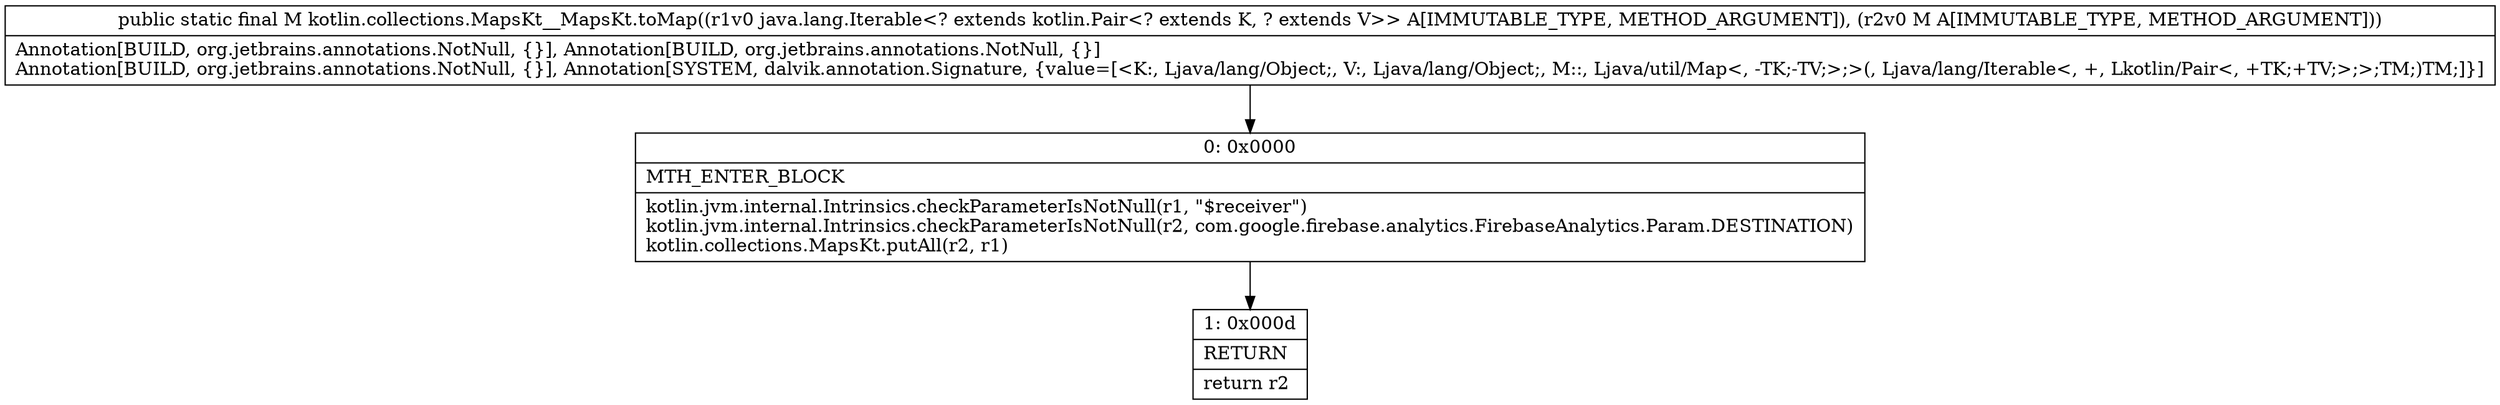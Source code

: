 digraph "CFG forkotlin.collections.MapsKt__MapsKt.toMap(Ljava\/lang\/Iterable;Ljava\/util\/Map;)Ljava\/util\/Map;" {
Node_0 [shape=record,label="{0\:\ 0x0000|MTH_ENTER_BLOCK\l|kotlin.jvm.internal.Intrinsics.checkParameterIsNotNull(r1, \"$receiver\")\lkotlin.jvm.internal.Intrinsics.checkParameterIsNotNull(r2, com.google.firebase.analytics.FirebaseAnalytics.Param.DESTINATION)\lkotlin.collections.MapsKt.putAll(r2, r1)\l}"];
Node_1 [shape=record,label="{1\:\ 0x000d|RETURN\l|return r2\l}"];
MethodNode[shape=record,label="{public static final M kotlin.collections.MapsKt__MapsKt.toMap((r1v0 java.lang.Iterable\<? extends kotlin.Pair\<? extends K, ? extends V\>\> A[IMMUTABLE_TYPE, METHOD_ARGUMENT]), (r2v0 M A[IMMUTABLE_TYPE, METHOD_ARGUMENT]))  | Annotation[BUILD, org.jetbrains.annotations.NotNull, \{\}], Annotation[BUILD, org.jetbrains.annotations.NotNull, \{\}]\lAnnotation[BUILD, org.jetbrains.annotations.NotNull, \{\}], Annotation[SYSTEM, dalvik.annotation.Signature, \{value=[\<K:, Ljava\/lang\/Object;, V:, Ljava\/lang\/Object;, M::, Ljava\/util\/Map\<, \-TK;\-TV;\>;\>(, Ljava\/lang\/Iterable\<, +, Lkotlin\/Pair\<, +TK;+TV;\>;\>;TM;)TM;]\}]\l}"];
MethodNode -> Node_0;
Node_0 -> Node_1;
}

